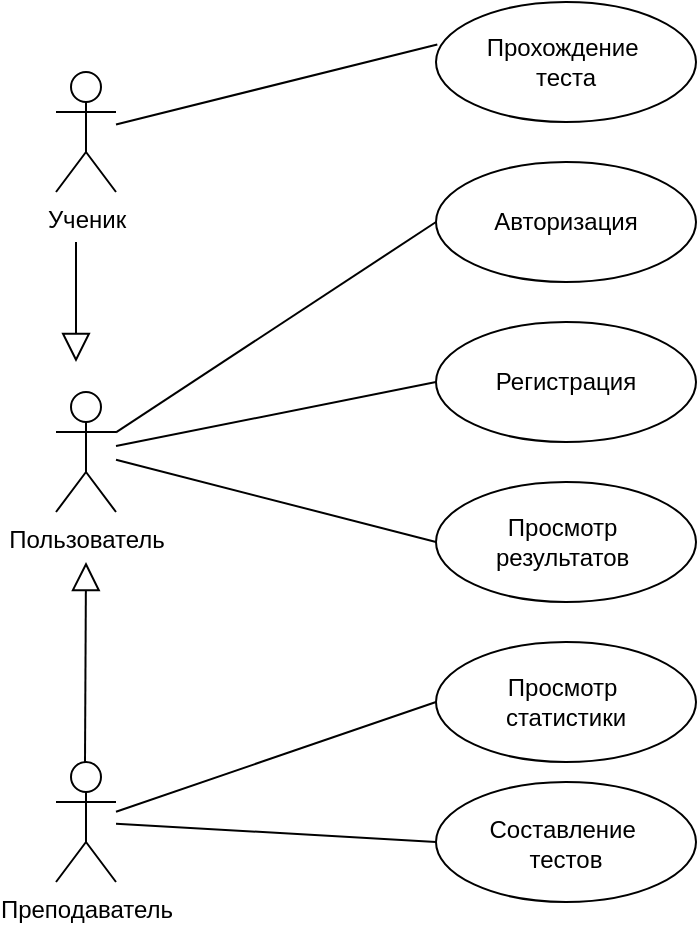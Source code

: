 <mxfile version="22.1.11" type="github">
  <diagram name="Страница — 1" id="epo0MBo2nKXa6euWBGMw">
    <mxGraphModel dx="906" dy="552" grid="1" gridSize="10" guides="1" tooltips="1" connect="1" arrows="1" fold="1" page="1" pageScale="1" pageWidth="827" pageHeight="1169" math="0" shadow="0">
      <root>
        <mxCell id="0" />
        <mxCell id="1" parent="0" />
        <mxCell id="NvLA8fEK0stQ894CHfua-1" value="Ученик&lt;br&gt;" style="shape=umlActor;verticalLabelPosition=bottom;verticalAlign=top;html=1;outlineConnect=0;" parent="1" vertex="1">
          <mxGeometry x="40" y="45" width="30" height="60" as="geometry" />
        </mxCell>
        <mxCell id="NvLA8fEK0stQ894CHfua-26" style="rounded=0;orthogonalLoop=1;jettySize=auto;html=1;entryX=0;entryY=0.5;entryDx=0;entryDy=0;endArrow=none;endFill=0;" parent="1" source="NvLA8fEK0stQ894CHfua-4" target="NvLA8fEK0stQ894CHfua-11" edge="1">
          <mxGeometry relative="1" as="geometry">
            <mxPoint x="210" y="420" as="targetPoint" />
          </mxGeometry>
        </mxCell>
        <mxCell id="NvLA8fEK0stQ894CHfua-27" style="rounded=0;orthogonalLoop=1;jettySize=auto;html=1;entryX=0;entryY=0.5;entryDx=0;entryDy=0;endArrow=none;endFill=0;" parent="1" source="NvLA8fEK0stQ894CHfua-4" target="NvLA8fEK0stQ894CHfua-13" edge="1">
          <mxGeometry relative="1" as="geometry" />
        </mxCell>
        <mxCell id="NvLA8fEK0stQ894CHfua-4" value="Преподаватель&lt;br&gt;" style="shape=umlActor;verticalLabelPosition=bottom;verticalAlign=top;html=1;outlineConnect=0;" parent="1" vertex="1">
          <mxGeometry x="40" y="390" width="30" height="60" as="geometry" />
        </mxCell>
        <mxCell id="NvLA8fEK0stQ894CHfua-8" value="" style="ellipse;whiteSpace=wrap;html=1;" parent="1" vertex="1">
          <mxGeometry x="230" y="10" width="130" height="60" as="geometry" />
        </mxCell>
        <mxCell id="NvLA8fEK0stQ894CHfua-9" value="" style="ellipse;whiteSpace=wrap;html=1;" parent="1" vertex="1">
          <mxGeometry x="230" y="250" width="130" height="60" as="geometry" />
        </mxCell>
        <mxCell id="NvLA8fEK0stQ894CHfua-11" value="" style="ellipse;whiteSpace=wrap;html=1;" parent="1" vertex="1">
          <mxGeometry x="230" y="330" width="130" height="60" as="geometry" />
        </mxCell>
        <mxCell id="NvLA8fEK0stQ894CHfua-13" value="" style="ellipse;whiteSpace=wrap;html=1;" parent="1" vertex="1">
          <mxGeometry x="230" y="400" width="130" height="60" as="geometry" />
        </mxCell>
        <mxCell id="NvLA8fEK0stQ894CHfua-14" value="Прохождение&amp;nbsp;&lt;br&gt;теста" style="text;html=1;strokeColor=none;fillColor=none;align=center;verticalAlign=middle;whiteSpace=wrap;rounded=0;" parent="1" vertex="1">
          <mxGeometry x="265" y="25" width="60" height="30" as="geometry" />
        </mxCell>
        <mxCell id="NvLA8fEK0stQ894CHfua-15" value="Просмотр&amp;nbsp;&lt;br&gt;результатов&amp;nbsp;" style="text;html=1;strokeColor=none;fillColor=none;align=center;verticalAlign=middle;whiteSpace=wrap;rounded=0;" parent="1" vertex="1">
          <mxGeometry x="265" y="265" width="60" height="30" as="geometry" />
        </mxCell>
        <mxCell id="NvLA8fEK0stQ894CHfua-18" value="Просмотр&amp;nbsp;&lt;br&gt;статистики" style="text;html=1;strokeColor=none;fillColor=none;align=center;verticalAlign=middle;whiteSpace=wrap;rounded=0;" parent="1" vertex="1">
          <mxGeometry x="265" y="345" width="60" height="30" as="geometry" />
        </mxCell>
        <mxCell id="NvLA8fEK0stQ894CHfua-19" value="Составление&amp;nbsp;&lt;br&gt;тестов" style="text;html=1;strokeColor=none;fillColor=none;align=center;verticalAlign=middle;whiteSpace=wrap;rounded=0;" parent="1" vertex="1">
          <mxGeometry x="265" y="416" width="60" height="30" as="geometry" />
        </mxCell>
        <mxCell id="NvLA8fEK0stQ894CHfua-23" style="rounded=0;orthogonalLoop=1;jettySize=auto;html=1;entryX=0.005;entryY=0.354;entryDx=0;entryDy=0;entryPerimeter=0;jumpStyle=line;startArrow=none;startFill=0;endArrow=none;endFill=0;" parent="1" source="NvLA8fEK0stQ894CHfua-1" target="NvLA8fEK0stQ894CHfua-8" edge="1">
          <mxGeometry relative="1" as="geometry" />
        </mxCell>
        <mxCell id="NvLA8fEK0stQ894CHfua-47" value="" style="ellipse;whiteSpace=wrap;html=1;" parent="1" vertex="1">
          <mxGeometry x="230" y="170" width="130" height="60" as="geometry" />
        </mxCell>
        <mxCell id="NvLA8fEK0stQ894CHfua-48" value="" style="ellipse;whiteSpace=wrap;html=1;" parent="1" vertex="1">
          <mxGeometry x="230" y="90" width="130" height="60" as="geometry" />
        </mxCell>
        <mxCell id="NvLA8fEK0stQ894CHfua-50" value="Регистрация" style="text;html=1;strokeColor=none;fillColor=none;align=center;verticalAlign=middle;whiteSpace=wrap;rounded=0;" parent="1" vertex="1">
          <mxGeometry x="265" y="185" width="60" height="30" as="geometry" />
        </mxCell>
        <mxCell id="NvLA8fEK0stQ894CHfua-51" value="Авторизация" style="text;html=1;strokeColor=none;fillColor=none;align=center;verticalAlign=middle;whiteSpace=wrap;rounded=0;" parent="1" vertex="1">
          <mxGeometry x="265" y="105" width="60" height="30" as="geometry" />
        </mxCell>
        <mxCell id="SuzVAzrb3M4A-SGXHEZ9-4" style="rounded=0;orthogonalLoop=1;jettySize=auto;html=1;entryX=0;entryY=0.5;entryDx=0;entryDy=0;endArrow=none;endFill=0;" parent="1" source="SuzVAzrb3M4A-SGXHEZ9-1" target="NvLA8fEK0stQ894CHfua-47" edge="1">
          <mxGeometry relative="1" as="geometry">
            <mxPoint x="220" y="180" as="targetPoint" />
          </mxGeometry>
        </mxCell>
        <mxCell id="SuzVAzrb3M4A-SGXHEZ9-5" style="rounded=0;orthogonalLoop=1;jettySize=auto;html=1;endArrow=none;endFill=0;" parent="1" source="SuzVAzrb3M4A-SGXHEZ9-1" edge="1">
          <mxGeometry relative="1" as="geometry">
            <mxPoint x="230" y="280" as="targetPoint" />
          </mxGeometry>
        </mxCell>
        <mxCell id="SuzVAzrb3M4A-SGXHEZ9-6" style="rounded=0;orthogonalLoop=1;jettySize=auto;html=1;entryX=0;entryY=0.5;entryDx=0;entryDy=0;endArrow=none;endFill=0;" parent="1" source="SuzVAzrb3M4A-SGXHEZ9-1" target="NvLA8fEK0stQ894CHfua-48" edge="1">
          <mxGeometry relative="1" as="geometry" />
        </mxCell>
        <mxCell id="SuzVAzrb3M4A-SGXHEZ9-1" value="Пользователь&lt;br&gt;" style="shape=umlActor;verticalLabelPosition=bottom;verticalAlign=top;html=1;outlineConnect=0;" parent="1" vertex="1">
          <mxGeometry x="40" y="205" width="30" height="60" as="geometry" />
        </mxCell>
        <mxCell id="40qqPTvO-_TZ0XhgrSaG-3" value="" style="endArrow=block;endFill=0;endSize=12;html=1;rounded=0;" edge="1" parent="1">
          <mxGeometry width="160" relative="1" as="geometry">
            <mxPoint x="50" y="130" as="sourcePoint" />
            <mxPoint x="50" y="190" as="targetPoint" />
          </mxGeometry>
        </mxCell>
        <mxCell id="40qqPTvO-_TZ0XhgrSaG-4" value="" style="endArrow=block;endFill=0;endSize=12;html=1;rounded=0;" edge="1" parent="1">
          <mxGeometry width="160" relative="1" as="geometry">
            <mxPoint x="54.5" y="390" as="sourcePoint" />
            <mxPoint x="55" y="290" as="targetPoint" />
          </mxGeometry>
        </mxCell>
      </root>
    </mxGraphModel>
  </diagram>
</mxfile>

